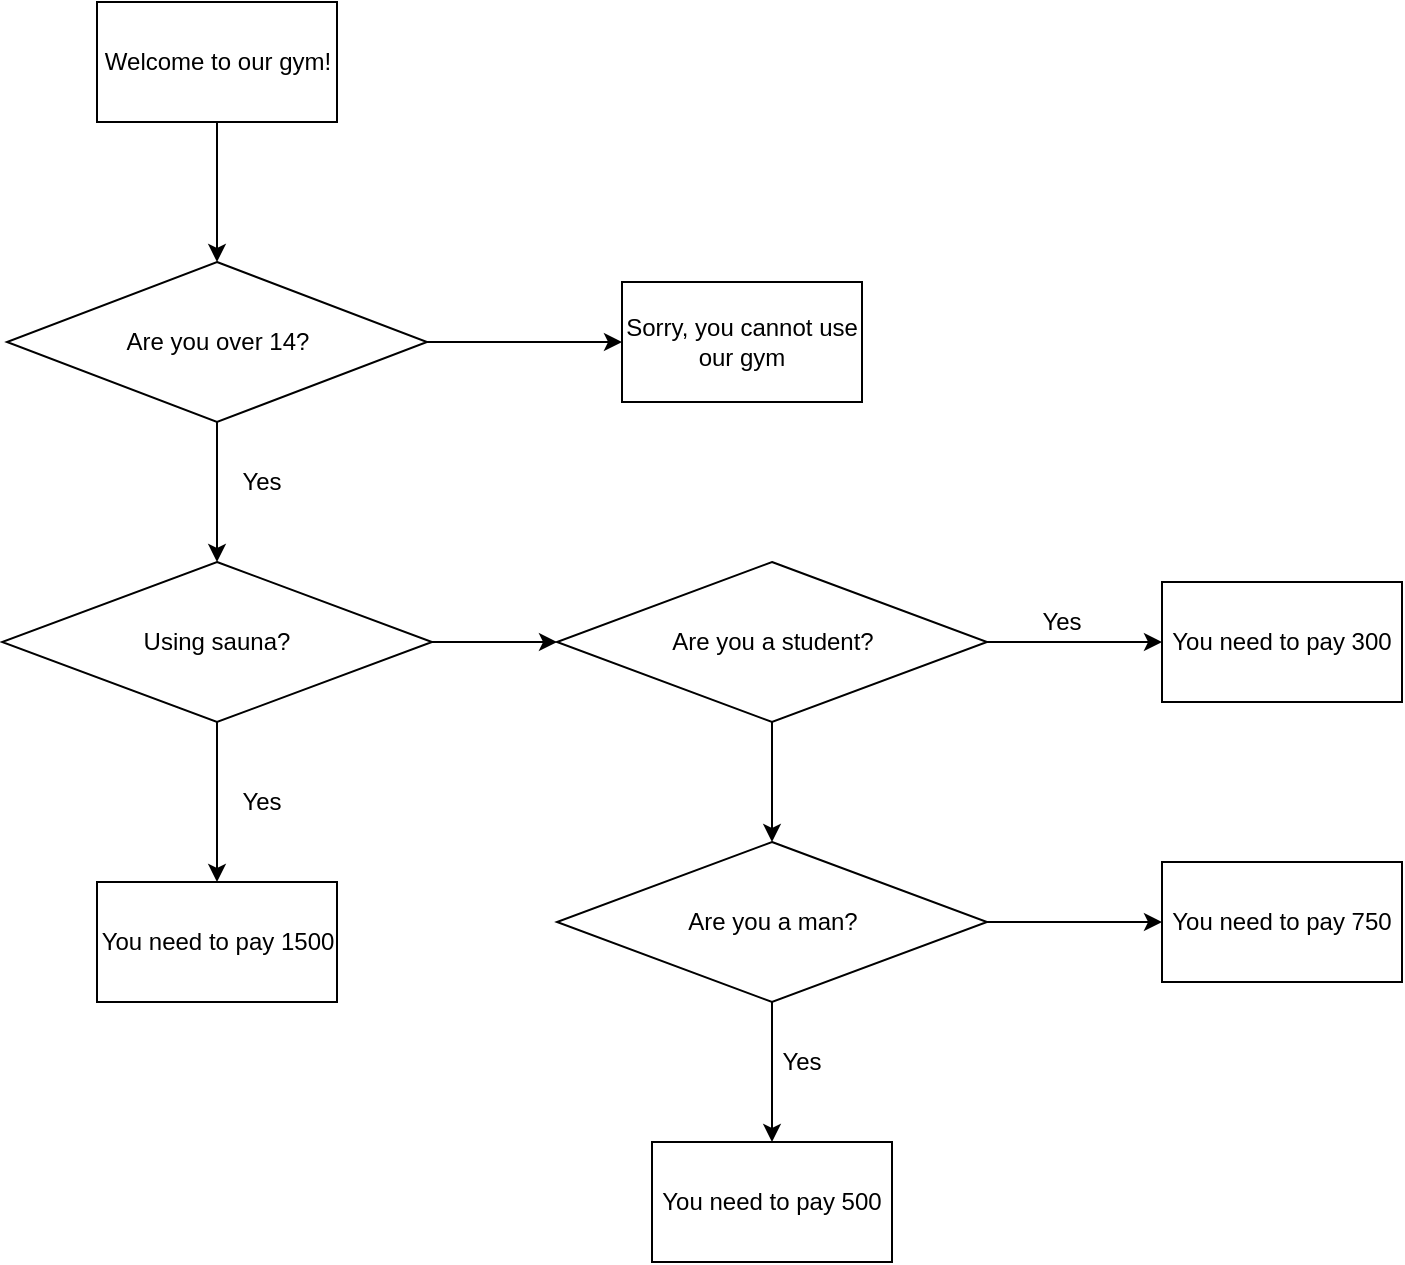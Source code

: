 <mxfile version="12.7.4" type="device"><diagram id="C5RBs43oDa-KdzZeNtuy" name="Page-1"><mxGraphModel dx="1352" dy="767" grid="1" gridSize="10" guides="1" tooltips="1" connect="1" arrows="1" fold="1" page="1" pageScale="1" pageWidth="827" pageHeight="1169" math="0" shadow="0"><root><mxCell id="WIyWlLk6GJQsqaUBKTNV-0"/><mxCell id="WIyWlLk6GJQsqaUBKTNV-1" parent="WIyWlLk6GJQsqaUBKTNV-0"/><mxCell id="wplEVs3-iwiqbgsrsFWW-0" value="Welcome to our gym!" style="rounded=0;whiteSpace=wrap;html=1;" vertex="1" parent="WIyWlLk6GJQsqaUBKTNV-1"><mxGeometry x="107.5" y="90" width="120" height="60" as="geometry"/></mxCell><mxCell id="wplEVs3-iwiqbgsrsFWW-1" value="Are you over 14?" style="rhombus;whiteSpace=wrap;html=1;" vertex="1" parent="WIyWlLk6GJQsqaUBKTNV-1"><mxGeometry x="62.5" y="220" width="210" height="80" as="geometry"/></mxCell><mxCell id="wplEVs3-iwiqbgsrsFWW-2" value="Using sauna?" style="rhombus;whiteSpace=wrap;html=1;" vertex="1" parent="WIyWlLk6GJQsqaUBKTNV-1"><mxGeometry x="60" y="370" width="215" height="80" as="geometry"/></mxCell><mxCell id="wplEVs3-iwiqbgsrsFWW-3" value="Are you a student?" style="rhombus;whiteSpace=wrap;html=1;" vertex="1" parent="WIyWlLk6GJQsqaUBKTNV-1"><mxGeometry x="337.5" y="370" width="215" height="80" as="geometry"/></mxCell><mxCell id="wplEVs3-iwiqbgsrsFWW-4" value="Are you a man?" style="rhombus;whiteSpace=wrap;html=1;" vertex="1" parent="WIyWlLk6GJQsqaUBKTNV-1"><mxGeometry x="337.5" y="510" width="215" height="80" as="geometry"/></mxCell><mxCell id="wplEVs3-iwiqbgsrsFWW-6" value="" style="endArrow=classic;html=1;exitX=0.5;exitY=1;exitDx=0;exitDy=0;" edge="1" parent="WIyWlLk6GJQsqaUBKTNV-1" source="wplEVs3-iwiqbgsrsFWW-0" target="wplEVs3-iwiqbgsrsFWW-1"><mxGeometry width="50" height="50" relative="1" as="geometry"><mxPoint x="177.5" y="310" as="sourcePoint"/><mxPoint x="227.5" y="260" as="targetPoint"/></mxGeometry></mxCell><mxCell id="wplEVs3-iwiqbgsrsFWW-7" value="" style="endArrow=classic;html=1;exitX=0.5;exitY=1;exitDx=0;exitDy=0;entryX=0.5;entryY=0;entryDx=0;entryDy=0;" edge="1" parent="WIyWlLk6GJQsqaUBKTNV-1" source="wplEVs3-iwiqbgsrsFWW-1" target="wplEVs3-iwiqbgsrsFWW-2"><mxGeometry width="50" height="50" relative="1" as="geometry"><mxPoint x="177.5" y="310" as="sourcePoint"/><mxPoint x="227.5" y="260" as="targetPoint"/></mxGeometry></mxCell><mxCell id="wplEVs3-iwiqbgsrsFWW-8" value="" style="endArrow=classic;html=1;exitX=1;exitY=0.5;exitDx=0;exitDy=0;entryX=0;entryY=0.5;entryDx=0;entryDy=0;" edge="1" parent="WIyWlLk6GJQsqaUBKTNV-1" source="wplEVs3-iwiqbgsrsFWW-2" target="wplEVs3-iwiqbgsrsFWW-3"><mxGeometry width="50" height="50" relative="1" as="geometry"><mxPoint x="377.5" y="640" as="sourcePoint"/><mxPoint x="427.5" y="590" as="targetPoint"/></mxGeometry></mxCell><mxCell id="wplEVs3-iwiqbgsrsFWW-9" value="" style="endArrow=classic;html=1;exitX=0.5;exitY=1;exitDx=0;exitDy=0;" edge="1" parent="WIyWlLk6GJQsqaUBKTNV-1" source="wplEVs3-iwiqbgsrsFWW-3" target="wplEVs3-iwiqbgsrsFWW-4"><mxGeometry width="50" height="50" relative="1" as="geometry"><mxPoint x="307.5" y="640" as="sourcePoint"/><mxPoint x="357.5" y="590" as="targetPoint"/></mxGeometry></mxCell><mxCell id="wplEVs3-iwiqbgsrsFWW-10" value="Sorry, you cannot use our gym" style="rounded=0;whiteSpace=wrap;html=1;" vertex="1" parent="WIyWlLk6GJQsqaUBKTNV-1"><mxGeometry x="370" y="230" width="120" height="60" as="geometry"/></mxCell><mxCell id="wplEVs3-iwiqbgsrsFWW-11" value="You need to pay 300" style="rounded=0;whiteSpace=wrap;html=1;" vertex="1" parent="WIyWlLk6GJQsqaUBKTNV-1"><mxGeometry x="640" y="380" width="120" height="60" as="geometry"/></mxCell><mxCell id="wplEVs3-iwiqbgsrsFWW-12" value="You need to pay 750" style="rounded=0;whiteSpace=wrap;html=1;" vertex="1" parent="WIyWlLk6GJQsqaUBKTNV-1"><mxGeometry x="640" y="520" width="120" height="60" as="geometry"/></mxCell><mxCell id="wplEVs3-iwiqbgsrsFWW-13" value="You need to pay 500" style="rounded=0;whiteSpace=wrap;html=1;" vertex="1" parent="WIyWlLk6GJQsqaUBKTNV-1"><mxGeometry x="385" y="660" width="120" height="60" as="geometry"/></mxCell><mxCell id="wplEVs3-iwiqbgsrsFWW-14" value="You need to pay 1500" style="rounded=0;whiteSpace=wrap;html=1;" vertex="1" parent="WIyWlLk6GJQsqaUBKTNV-1"><mxGeometry x="107.5" y="530" width="120" height="60" as="geometry"/></mxCell><mxCell id="wplEVs3-iwiqbgsrsFWW-15" value="" style="endArrow=classic;html=1;exitX=0.5;exitY=1;exitDx=0;exitDy=0;entryX=0.5;entryY=0;entryDx=0;entryDy=0;" edge="1" parent="WIyWlLk6GJQsqaUBKTNV-1" source="wplEVs3-iwiqbgsrsFWW-4" target="wplEVs3-iwiqbgsrsFWW-13"><mxGeometry width="50" height="50" relative="1" as="geometry"><mxPoint x="470" y="650" as="sourcePoint"/><mxPoint x="520" y="600" as="targetPoint"/></mxGeometry></mxCell><mxCell id="wplEVs3-iwiqbgsrsFWW-16" value="" style="endArrow=classic;html=1;exitX=0.5;exitY=1;exitDx=0;exitDy=0;entryX=0.5;entryY=0;entryDx=0;entryDy=0;" edge="1" parent="WIyWlLk6GJQsqaUBKTNV-1" source="wplEVs3-iwiqbgsrsFWW-2" target="wplEVs3-iwiqbgsrsFWW-14"><mxGeometry width="50" height="50" relative="1" as="geometry"><mxPoint x="470" y="650" as="sourcePoint"/><mxPoint x="520" y="600" as="targetPoint"/></mxGeometry></mxCell><mxCell id="wplEVs3-iwiqbgsrsFWW-17" value="" style="endArrow=classic;html=1;exitX=1;exitY=0.5;exitDx=0;exitDy=0;entryX=0;entryY=0.5;entryDx=0;entryDy=0;" edge="1" parent="WIyWlLk6GJQsqaUBKTNV-1" source="wplEVs3-iwiqbgsrsFWW-1" target="wplEVs3-iwiqbgsrsFWW-10"><mxGeometry width="50" height="50" relative="1" as="geometry"><mxPoint x="470" y="650" as="sourcePoint"/><mxPoint x="340" y="330" as="targetPoint"/></mxGeometry></mxCell><mxCell id="wplEVs3-iwiqbgsrsFWW-18" value="" style="endArrow=classic;html=1;entryX=0;entryY=0.5;entryDx=0;entryDy=0;exitX=1;exitY=0.5;exitDx=0;exitDy=0;" edge="1" parent="WIyWlLk6GJQsqaUBKTNV-1" source="wplEVs3-iwiqbgsrsFWW-3" target="wplEVs3-iwiqbgsrsFWW-11"><mxGeometry width="50" height="50" relative="1" as="geometry"><mxPoint x="470" y="650" as="sourcePoint"/><mxPoint x="520" y="600" as="targetPoint"/></mxGeometry></mxCell><mxCell id="wplEVs3-iwiqbgsrsFWW-19" value="" style="endArrow=classic;html=1;entryX=0;entryY=0.5;entryDx=0;entryDy=0;exitX=1;exitY=0.5;exitDx=0;exitDy=0;" edge="1" parent="WIyWlLk6GJQsqaUBKTNV-1" source="wplEVs3-iwiqbgsrsFWW-4" target="wplEVs3-iwiqbgsrsFWW-12"><mxGeometry width="50" height="50" relative="1" as="geometry"><mxPoint x="470" y="650" as="sourcePoint"/><mxPoint x="520" y="600" as="targetPoint"/></mxGeometry></mxCell><mxCell id="wplEVs3-iwiqbgsrsFWW-22" value="Yes" style="text;html=1;strokeColor=none;fillColor=none;align=center;verticalAlign=middle;whiteSpace=wrap;rounded=0;" vertex="1" parent="WIyWlLk6GJQsqaUBKTNV-1"><mxGeometry x="170" y="320" width="40" height="20" as="geometry"/></mxCell><mxCell id="wplEVs3-iwiqbgsrsFWW-23" value="Yes" style="text;html=1;strokeColor=none;fillColor=none;align=center;verticalAlign=middle;whiteSpace=wrap;rounded=0;" vertex="1" parent="WIyWlLk6GJQsqaUBKTNV-1"><mxGeometry x="170" y="480" width="40" height="20" as="geometry"/></mxCell><mxCell id="wplEVs3-iwiqbgsrsFWW-24" value="Yes" style="text;html=1;strokeColor=none;fillColor=none;align=center;verticalAlign=middle;whiteSpace=wrap;rounded=0;" vertex="1" parent="WIyWlLk6GJQsqaUBKTNV-1"><mxGeometry x="570" y="390" width="40" height="20" as="geometry"/></mxCell><mxCell id="wplEVs3-iwiqbgsrsFWW-25" value="Yes" style="text;html=1;strokeColor=none;fillColor=none;align=center;verticalAlign=middle;whiteSpace=wrap;rounded=0;" vertex="1" parent="WIyWlLk6GJQsqaUBKTNV-1"><mxGeometry x="440" y="610" width="40" height="20" as="geometry"/></mxCell></root></mxGraphModel></diagram></mxfile>